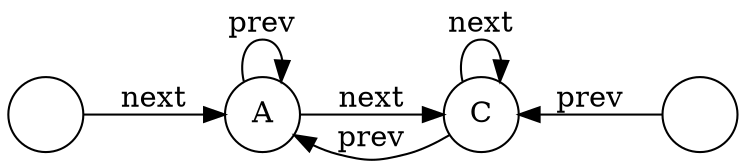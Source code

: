 digraph G {
    rankdir=LR               // 左→右に並べる
    node [shape=circle]

    // ノード定義（名無しノードは空ラベル）
    n0 [label=""]
    A  [label="A"]
    C  [label="C"]
    n4 [label=""]
    
    {rank = min n0}
    {rank = max n4}

    // n0 <-> A
    n0 -> A [label="next"]
    A  -> A [label="prev"]

    // A <-> B
    A  -> C [label="next"]
    C  -> A [label="prev"]

    // C <-> n4
    C  -> C [label="next"]
    n4 -> C [label="prev"]
}


